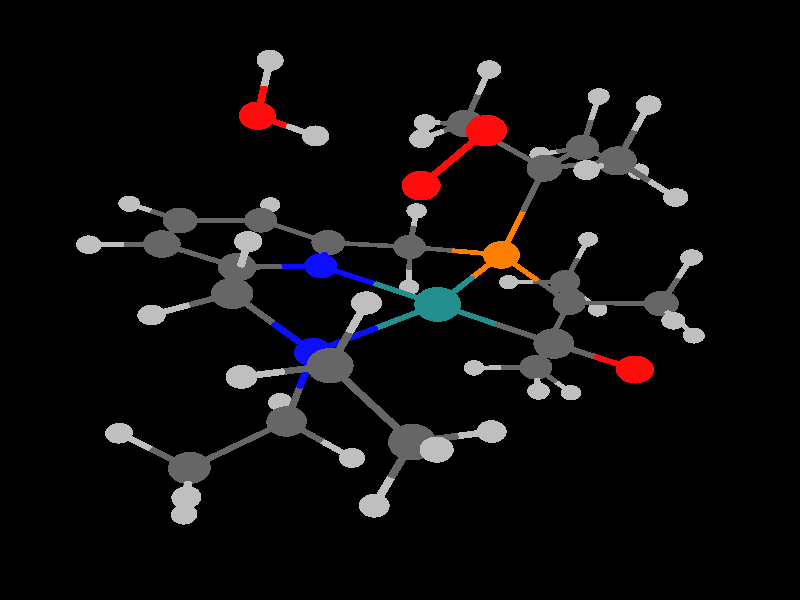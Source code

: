 global_settings {
	ambient_light rgb <0.200000002980232, 0.200000002980232, 0.200000002980232>
	max_trace_level 15
}

background { color rgb <0,0,0> }

camera {
	perspective
	location <-9.97603346582718, -6.95513161076954, 10.3947563458883>
	angle 40
	up <0.392558129232317, 0.566279790842281, 0.724724301826043>
	right <0.699010484791605, -0.695803294610568, 0.165051862638638> * 1
	direction <0.597731091148041, 0.441797435135947, -0.668978750770359> }

light_source {
	<13.0453603908138, -33.2414219745767, 72.2383102706387>
	color rgb <1, 1, 1>
	fade_distance 110.428504060863
	fade_power 0
	parallel
	point_at <-13.0453603908138, 33.2414219745767, -72.2383102706387>
}

light_source {
	<0.797726413521558, 64.8180648919516, 2.25142380438949>
	color rgb <0.300000011920929, 0.300000011920929, 0.300000011920929>
	fade_distance 110.428504060863
	fade_power 0
	parallel
	point_at <-0.797726413521558, -64.8180648919516, -2.25142380438949>
}

#default {
	finish {ambient .8 diffuse 1 specular 1 roughness .005 metallic 0.5}
}

union {
}
merge {
}
union {
cylinder {
	<2.52998, -1.86011, -3.2924>, 	<2.26490372174539, -1.6010181371198, -2.95173567126118>, 0.05
	pigment { rgbt <0.75, 0.75, 0.75, 0> }
}
cylinder {
	<2.26490372174539, -1.6010181371198, -2.95173567126118>, 	<1.94928, -1.29252, -2.54611>, 0.05
	pigment { rgbt <0.400000005960464, 0.400000005960464, 0.400000005960464, 0> }
}
cylinder {
	<1.50958, -0.42349, -3.06131>, 	<1.71027457074378, -0.820145908149799, -2.82615456937186>, 0.05
	pigment { rgbt <0.75, 0.75, 0.75, 0> }
}
cylinder {
	<1.71027457074378, -0.820145908149799, -2.82615456937186>, 	<1.94928, -1.29252, -2.54611>, 0.05
	pigment { rgbt <0.400000005960464, 0.400000005960464, 0.400000005960464, 0> }
}
cylinder {
	<-4.68761, -0.59238, -2.73744>, 	<-4.61147821585791, -0.513423280335556, -2.24747569852064>, 0.05
	pigment { rgbt <0.75, 0.75, 0.75, 0> }
}
cylinder {
	<-4.61147821585791, -0.513423280335556, -2.24747569852064>, 	<-4.52079, -0.41937, -1.66383>, 0.05
	pigment { rgbt <0.400000005960464, 0.400000005960464, 0.400000005960464, 0> }
}
cylinder {
	<4.57343, -0.67892, -2.7098>, 	<4.32775960266055, -0.397493234487082, -2.37219835043975>, 0.05
	pigment { rgbt <0.75, 0.75, 0.75, 0> }
}
cylinder {
	<4.32775960266055, -0.397493234487082, -2.37219835043975>, 	<4.03525, -0.06241, -1.97023>, 0.05
	pigment { rgbt <0.400000005960464, 0.400000005960464, 0.400000005960464, 0> }
}
cylinder {
	<1.94928, -1.29252, -2.54611>, 	<1.49926610166913, -1.63424937200487, -2.35201663303518>, 0.05
	pigment { rgbt <0.400000005960464, 0.400000005960464, 0.400000005960464, 0> }
}
cylinder {
	<1.49926610166913, -1.63424937200487, -2.35201663303518>, 	<1.12156, -1.92107, -2.18911>, 0.05
	pigment { rgbt <0.75, 0.75, 0.75, 0> }
}
cylinder {
	<1.94928, -1.29252, -2.54611>, 	<2.412625, -1.08632, -1.97137>, 0.05
	pigment { rgbt <0.400000005960464, 0.400000005960464, 0.400000005960464, 0> }
}
cylinder {
	<2.412625, -1.08632, -1.97137>, 	<2.87597, -0.88012, -1.39663>, 0.05
	pigment { rgbt <0.400000005960464, 0.400000005960464, 0.400000005960464, 0> }
}
cylinder {
	<3.69147, 0.84082, -2.49623>, 	<3.84836293609665, 0.428607519138473, -2.25617623193078>, 0.05
	pigment { rgbt <0.75, 0.75, 0.75, 0> }
}
cylinder {
	<3.84836293609665, 0.428607519138473, -2.25617623193078>, 	<4.03525, -0.06241, -1.97023>, 0.05
	pigment { rgbt <0.400000005960464, 0.400000005960464, 0.400000005960464, 0> }
}
cylinder {
	<1.63788, 1.51625, -2.10683>, 	<1.61934263128977, 1.61466557975685, -1.61351049464369>, 0.05
	pigment { rgbt <0.75, 0.75, 0.75, 0> }
}
cylinder {
	<1.61934263128977, 1.61466557975685, -1.61351049464369>, 	<1.59727, 1.73185, -1.02611>, 0.05
	pigment { rgbt <0.400000005960464, 0.400000005960464, 0.400000005960464, 0> }
}
cylinder {
	<4.03525, -0.06241, -1.97023>, 	<3.45561, -0.471265, -1.68343>, 0.05
	pigment { rgbt <0.400000005960464, 0.400000005960464, 0.400000005960464, 0> }
}
cylinder {
	<3.45561, -0.471265, -1.68343>, 	<2.87597, -0.88012, -1.39663>, 0.05
	pigment { rgbt <0.400000005960464, 0.400000005960464, 0.400000005960464, 0> }
}
cylinder {
	<4.03525, -0.06241, -1.97023>, 	<4.42976260025464, 0.102659944773671, -1.55483079881389>, 0.05
	pigment { rgbt <0.400000005960464, 0.400000005960464, 0.400000005960464, 0> }
}
cylinder {
	<4.42976260025464, 0.102659944773671, -1.55483079881389>, 	<4.76075, 0.24115, -1.20632>, 0.05
	pigment { rgbt <0.75, 0.75, 0.75, 0> }
}
cylinder {
	<-2.45837, 0.15802, -1.95382>, 	<-2.72186320458753, -0.175686941499032, -1.68591789851592>, 0.05
	pigment { rgbt <0.75, 0.75, 0.75, 0> }
}
cylinder {
	<-2.72186320458753, -0.175686941499032, -1.68591789851592>, 	<-3.03569, -0.57314, -1.36684>, 0.05
	pigment { rgbt <0.400000005960464, 0.400000005960464, 0.400000005960464, 0> }
}
cylinder {
	<-2.68453, -1.56443, -1.68426>, 	<-2.84476587305977, -1.11209995499082, -1.53941983931361>, 0.05
	pigment { rgbt <0.75, 0.75, 0.75, 0> }
}
cylinder {
	<-2.84476587305977, -1.11209995499082, -1.53941983931361>, 	<-3.03569, -0.57314, -1.36684>, 0.05
	pigment { rgbt <0.400000005960464, 0.400000005960464, 0.400000005960464, 0> }
}
cylinder {
	<-4.52079, -0.41937, -1.66383>, 	<-4.72549214812105, 0.12866789371473, -1.54012475273558>, 0.05
	pigment { rgbt <0.400000005960464, 0.400000005960464, 0.400000005960464, 0> }
}
cylinder {
	<-4.72549214812105, 0.12866789371473, -1.54012475273558>, 	<-4.89733, 0.58872, -1.43628>, 0.05
	pigment { rgbt <0.75, 0.75, 0.75, 0> }
}
cylinder {
	<-4.52079, -0.41937, -1.66383>, 	<-3.77824, -0.496255, -1.515335>, 0.05
	pigment { rgbt <0.400000005960464, 0.400000005960464, 0.400000005960464, 0> }
}
cylinder {
	<-3.77824, -0.496255, -1.515335>, 	<-3.03569, -0.57314, -1.36684>, 0.05
	pigment { rgbt <0.400000005960464, 0.400000005960464, 0.400000005960464, 0> }
}
cylinder {
	<-4.52079, -0.41937, -1.66383>, 	<-4.85493551432116, -0.814670058291597, -1.36454839273568>, 0.05
	pigment { rgbt <0.400000005960464, 0.400000005960464, 0.400000005960464, 0> }
}
cylinder {
	<-4.85493551432116, -0.814670058291597, -1.36454839273568>, 	<-5.13543, -1.1465, -1.11332>, 0.05
	pigment { rgbt <0.75, 0.75, 0.75, 0> }
}
cylinder {
	<3.92103, -2.76596, -1.48317>, 	<3.68951283395472, -2.48276937838407, -1.1372271704574>, 0.05
	pigment { rgbt <0.75, 0.75, 0.75, 0> }
}
cylinder {
	<3.68951283395472, -2.48276937838407, -1.1372271704574>, 	<3.41385, -2.14558, -0.72532>, 0.05
	pigment { rgbt <0.400000005960464, 0.400000005960464, 0.400000005960464, 0> }
}
cylinder {
	<2.87597, -0.88012, -1.39663>, 	<3.14491, -1.51285, -1.060975>, 0.05
	pigment { rgbt <0.400000005960464, 0.400000005960464, 0.400000005960464, 0> }
}
cylinder {
	<3.14491, -1.51285, -1.060975>, 	<3.41385, -2.14558, -0.72532>, 0.05
	pigment { rgbt <0.400000005960464, 0.400000005960464, 0.400000005960464, 0> }
}
cylinder {
	<2.87597, -0.88012, -1.39663>, 	<2.33520522753676, -0.407064855099566, -0.788274588848632>, 0.05
	pigment { rgbt <0.400000005960464, 0.400000005960464, 0.400000005960464, 0> }
}
cylinder {
	<2.33520522753676, -0.407064855099566, -0.788274588848632>, 	<1.78525, 0.07403, -0.16958>, 0.05
	pigment { rgbt <1, 0.5, 0, 0> }
}
cylinder {
	<-3.03569, -0.57314, -1.36684>, 	<-2.82322698700288, -0.486698608185385, -0.648959305855111>, 0.05
	pigment { rgbt <0.400000005960464, 0.400000005960464, 0.400000005960464, 0> }
}
cylinder {
	<-2.82322698700288, -0.486698608185385, -0.648959305855111>, 	<-2.61753, -0.40301, 0.04606>, 0.05
	pigment { rgbt <0.0500000007450581, 0.0500000007450581, 1, 0> }
}
cylinder {
	<0.80265, 4.37477, -1.23404>, 	<0.438153998614577, 4.07074594490195, -1.08600183017903>, 0.05
	pigment { rgbt <0.75, 0.75, 0.75, 0> }
}
cylinder {
	<0.438153998614577, 4.07074594490195, -1.08600183017903>, 	<0.00328, 3.70802, -0.90938>, 0.05
	pigment { rgbt <0.400000005960464, 0.400000005960464, 0.400000005960464, 0> }
}
cylinder {
	<1.59727, 1.73185, -1.02611>, 	<2.04523218088422, 2.11043409112372, -0.909060975502802>, 0.05
	pigment { rgbt <0.400000005960464, 0.400000005960464, 0.400000005960464, 0> }
}
cylinder {
	<2.04523218088422, 2.11043409112372, -0.909060975502802>, 	<2.42129, 2.42825, -0.8108>, 0.05
	pigment { rgbt <0.75, 0.75, 0.75, 0> }
}
cylinder {
	<1.59727, 1.73185, -1.02611>, 	<0.93153, 2.04237, -0.877755>, 0.05
	pigment { rgbt <0.400000005960464, 0.400000005960464, 0.400000005960464, 0> }
}
cylinder {
	<0.93153, 2.04237, -0.877755>, 	<0.26579, 2.35289, -0.7294>, 0.05
	pigment { rgbt <0.400000005960464, 0.400000005960464, 0.400000005960464, 0> }
}
cylinder {
	<1.59727, 1.73185, -1.02611>, 	<1.69045814838597, 0.910011633379994, -0.601498633168237>, 0.05
	pigment { rgbt <0.400000005960464, 0.400000005960464, 0.400000005960464, 0> }
}
cylinder {
	<1.69045814838597, 0.910011633379994, -0.601498633168237>, 	<1.78525, 0.07403, -0.16958>, 0.05
	pigment { rgbt <1, 0.5, 0, 0> }
}
cylinder {
	<0.00328, 3.70802, -0.90938>, 	<0.134535, 3.030455, -0.81939>, 0.05
	pigment { rgbt <0.400000005960464, 0.400000005960464, 0.400000005960464, 0> }
}
cylinder {
	<0.134535, 3.030455, -0.81939>, 	<0.26579, 2.35289, -0.7294>, 0.05
	pigment { rgbt <0.400000005960464, 0.400000005960464, 0.400000005960464, 0> }
}
cylinder {
	<0.00328, 3.70802, -0.90938>, 	<-0.64032, 3.947925, -0.79762>, 0.05
	pigment { rgbt <0.400000005960464, 0.400000005960464, 0.400000005960464, 0> }
}
cylinder {
	<-0.64032, 3.947925, -0.79762>, 	<-1.28392, 4.18783, -0.68586>, 0.05
	pigment { rgbt <0.400000005960464, 0.400000005960464, 0.400000005960464, 0> }
}
cylinder {
	<-1.50722, 5.2463, -0.83112>, 	<-1.40539008759114, 4.76361344654095, -0.764878114301339>, 0.05
	pigment { rgbt <0.75, 0.75, 0.75, 0> }
}
cylinder {
	<-1.40539008759114, 4.76361344654095, -0.764878114301339>, 	<-1.28392, 4.18783, -0.68586>, 0.05
	pigment { rgbt <0.400000005960464, 0.400000005960464, 0.400000005960464, 0> }
}
cylinder {
	<0.26579, 2.35289, -0.7294>, 	<-0.23011630164835, 1.92901827817281, -0.516375096339549>, 0.05
	pigment { rgbt <0.400000005960464, 0.400000005960464, 0.400000005960464, 0> }
}
cylinder {
	<-0.23011630164835, 1.92901827817281, -0.516375096339549>, 	<-0.70868, 1.51997, -0.3108>, 0.05
	pigment { rgbt <0.0500000007450581, 0.0500000007450581, 1, 0> }
}
cylinder {
	<3.41385, -2.14558, -0.72532>, 	<2.97691358182295, -2.47455181383989, -0.484979416893532>, 0.05
	pigment { rgbt <0.400000005960464, 0.400000005960464, 0.400000005960464, 0> }
}
cylinder {
	<2.97691358182295, -2.47455181383989, -0.484979416893532>, 	<2.61019, -2.75066, -0.28326>, 0.05
	pigment { rgbt <0.75, 0.75, 0.75, 0> }
}
cylinder {
	<3.41385, -2.14558, -0.72532>, 	<3.813587420797, -2.02225640612673, -0.29881706967436>, 0.05
	pigment { rgbt <0.400000005960464, 0.400000005960464, 0.400000005960464, 0> }
}
cylinder {
	<3.813587420797, -2.02225640612673, -0.29881706967436>, 	<4.14909, -1.91875, 0.05915>, 0.05
	pigment { rgbt <0.75, 0.75, 0.75, 0> }
}
cylinder {
	<-1.28392, 4.18783, -0.68586>, 	<-1.782055, 3.7497, -0.47892>, 0.05
	pigment { rgbt <0.400000005960464, 0.400000005960464, 0.400000005960464, 0> }
}
cylinder {
	<-1.782055, 3.7497, -0.47892>, 	<-2.28019, 3.31157, -0.27198>, 0.05
	pigment { rgbt <0.400000005960464, 0.400000005960464, 0.400000005960464, 0> }
}
cylinder {
	<-3.89956, -2.97309, -0.33567>, 	<-3.62793151722883, -2.88528697604028, 0.0775185533144663>, 0.05
	pigment { rgbt <0.75, 0.75, 0.75, 0> }
}
cylinder {
	<-3.62793151722883, -2.88528697604028, 0.0775185533144663>, 	<-3.30438, -2.7807, 0.56969>, 0.05
	pigment { rgbt <0.400000005960464, 0.400000005960464, 0.400000005960464, 0> }
}
cylinder {
	<-0.70868, 1.51997, -0.3108>, 	<-1.31789976307509, 1.74498437835114, -0.19274614575061>, 0.05
	pigment { rgbt <0.0500000007450581, 0.0500000007450581, 1, 0> }
}
cylinder {
	<-1.31789976307509, 1.74498437835114, -0.19274614575061>, 	<-1.94927, 1.97818, -0.0704>, 0.05
	pigment { rgbt <0.400000005960464, 0.400000005960464, 0.400000005960464, 0> }
}
cylinder {
	<-0.70868, 1.51997, -0.3108>, 	<-0.550820562834453, 0.535010423850402, -0.131857684136891>, 0.05
	pigment { rgbt <0.0500000007450581, 0.0500000007450581, 1, 0> }
}
cylinder {
	<-0.550820562834453, 0.535010423850402, -0.131857684136891>, 	<-0.3805, -0.5277, 0.06121>, 0.05
	pigment { rgbt <0.140000000596046, 0.560000002384186, 0.560000002384186, 0> }
}
cylinder {
	<-2.28019, 3.31157, -0.27198>, 	<-2.11473, 2.644875, -0.17119>, 0.05
	pigment { rgbt <0.400000005960464, 0.400000005960464, 0.400000005960464, 0> }
}
cylinder {
	<-2.11473, 2.644875, -0.17119>, 	<-1.94927, 1.97818, -0.0704>, 0.05
	pigment { rgbt <0.400000005960464, 0.400000005960464, 0.400000005960464, 0> }
}
cylinder {
	<-2.28019, 3.31157, -0.27198>, 	<-2.83111705475031, 3.50007797440397, -0.160650995404532>, 0.05
	pigment { rgbt <0.400000005960464, 0.400000005960464, 0.400000005960464, 0> }
}
cylinder {
	<-2.83111705475031, 3.50007797440397, -0.160650995404532>, 	<-3.29283, 3.65806, -0.06735>, 0.05
	pigment { rgbt <0.75, 0.75, 0.75, 0> }
}
cylinder {
	<1.78525, 0.07403, -0.16958>, 	<0.721544277102048, -0.221509025575151, -0.0562277461444681>, 0.05
	pigment { rgbt <1, 0.5, 0, 0> }
}
cylinder {
	<0.721544277102048, -0.221509025575151, -0.0562277461444681>, 	<-0.3805, -0.5277, 0.06121>, 0.05
	pigment { rgbt <0.140000000596046, 0.560000002384186, 0.560000002384186, 0> }
}
cylinder {
	<1.78525, 0.07403, -0.16958>, 	<2.24916615592013, 0.276395182723937, 0.640284109941392>, 0.05
	pigment { rgbt <1, 0.5, 0, 0> }
}
cylinder {
	<2.24916615592013, 0.276395182723937, 0.640284109941392>, 	<2.70531, 0.47537, 1.43658>, 0.05
	pigment { rgbt <0.400000005960464, 0.400000005960464, 0.400000005960464, 0> }
}
cylinder {
	<-1.94927, 1.97818, -0.0704>, 	<-2.41794, 1.47491, 0.2239>, 0.05
	pigment { rgbt <0.400000005960464, 0.400000005960464, 0.400000005960464, 0> }
}
cylinder {
	<-2.41794, 1.47491, 0.2239>, 	<-2.88661, 0.97164, 0.5182>, 0.05
	pigment { rgbt <0.400000005960464, 0.400000005960464, 0.400000005960464, 0> }
}
cylinder {
	<-2.61753, -0.40301, 0.04606>, 	<-1.53895209449595, -0.46312894299017, 0.0533645311276051>, 0.05
	pigment { rgbt <0.0500000007450581, 0.0500000007450581, 1, 0> }
}
cylinder {
	<-1.53895209449595, -0.46312894299017, 0.0533645311276051>, 	<-0.3805, -0.5277, 0.06121>, 0.05
	pigment { rgbt <0.140000000596046, 0.560000002384186, 0.560000002384186, 0> }
}
cylinder {
	<-2.61753, -0.40301, 0.04606>, 	<-2.74988556740144, 0.273155381033095, 0.278297095261314>, 0.05
	pigment { rgbt <0.0500000007450581, 0.0500000007450581, 1, 0> }
}
cylinder {
	<-2.74988556740144, 0.273155381033095, 0.278297095261314>, 	<-2.88661, 0.97164, 0.5182>, 0.05
	pigment { rgbt <0.400000005960464, 0.400000005960464, 0.400000005960464, 0> }
}
cylinder {
	<-2.61753, -0.40301, 0.04606>, 	<-2.95841094183844, -0.856673459639324, 0.506211885555465>, 0.05
	pigment { rgbt <0.0500000007450581, 0.0500000007450581, 1, 0> }
}
cylinder {
	<-2.95841094183844, -0.856673459639324, 0.506211885555465>, 	<-3.31049, -1.32524, 0.98148>, 0.05
	pigment { rgbt <0.400000005960464, 0.400000005960464, 0.400000005960464, 0> }
}
cylinder {
	<-0.3805, -0.5277, 0.06121>, 	<-0.187875423753884, -1.44512330209764, 0.177713268034258>, 0.05
	pigment { rgbt <0.140000000596046, 0.560000002384186, 0.560000002384186, 0> }
}
cylinder {
	<-0.187875423753884, -1.44512330209764, 0.177713268034258>, 	<-0.00667, -2.30816, 0.28731>, 0.05
	pigment { rgbt <0.400000005960464, 0.400000005960464, 0.400000005960464, 0> }
}
cylinder {
	<-0.00667, -2.30816, 0.28731>, 	<0.141501369449025, -2.88333338440824, 0.351743027046713>, 0.05
	pigment { rgbt <0.400000005960464, 0.400000005960464, 0.400000005960464, 0> }
}
cylinder {
	<0.141501369449025, -2.88333338440824, 0.351743027046713>, 	<0.28253, -3.43078, 0.41307>, 0.05
	pigment { rgbt <1, 0.0500000007450581, 0.0500000007450581, 0> }
}
cylinder {
	<-3.93622, 1.26491, 0.34843>, 	<-3.45709344407275, 1.13103794746926, 0.425926703918379>, 0.05
	pigment { rgbt <0.75, 0.75, 0.75, 0> }
}
cylinder {
	<-3.45709344407275, 1.13103794746926, 0.425926703918379>, 	<-2.88661, 0.97164, 0.5182>, 0.05
	pigment { rgbt <0.400000005960464, 0.400000005960464, 0.400000005960464, 0> }
}
cylinder {
	<-2.28529, -3.15197, 0.4032>, 	<-2.75025689112445, -2.98257548364936, 0.479162218943675>, 0.05
	pigment { rgbt <0.75, 0.75, 0.75, 0> }
}
cylinder {
	<-2.75025689112445, -2.98257548364936, 0.479162218943675>, 	<-3.30438, -2.7807, 0.56969>, 0.05
	pigment { rgbt <0.400000005960464, 0.400000005960464, 0.400000005960464, 0> }
}
cylinder {
	<-2.88661, 0.97164, 0.5182>, 	<-2.79386145079468, 0.975048354258102, 1.1094543342759>, 0.05
	pigment { rgbt <0.400000005960464, 0.400000005960464, 0.400000005960464, 0> }
}
cylinder {
	<-2.79386145079468, 0.975048354258102, 1.1094543342759>, 	<-2.71599, 0.97791, 1.60587>, 0.05
	pigment { rgbt <0.75, 0.75, 0.75, 0> }
}
cylinder {
	<4.34483, 1.63407, 0.54302>, 	<4.27145510165332, 1.25762883826571, 0.868122466996585>, 0.05
	pigment { rgbt <0.75, 0.75, 0.75, 0> }
}
cylinder {
	<4.27145510165332, 1.25762883826571, 0.868122466996585>, 	<4.18407, 0.80931, 1.2553>, 0.05
	pigment { rgbt <0.400000005960464, 0.400000005960464, 0.400000005960464, 0> }
}
cylinder {
	<-3.30438, -2.7807, 0.56969>, 	<-3.307435, -2.05297, 0.775585>, 0.05
	pigment { rgbt <0.400000005960464, 0.400000005960464, 0.400000005960464, 0> }
}
cylinder {
	<-3.307435, -2.05297, 0.775585>, 	<-3.31049, -1.32524, 0.98148>, 0.05
	pigment { rgbt <0.400000005960464, 0.400000005960464, 0.400000005960464, 0> }
}
cylinder {
	<-3.30438, -2.7807, 0.56969>, 	<-3.54398122844695, -3.10392490044502, 1.01192450931967>, 0.05
	pigment { rgbt <0.400000005960464, 0.400000005960464, 0.400000005960464, 0> }
}
cylinder {
	<-3.54398122844695, -3.10392490044502, 1.01192450931967>, 	<-3.74511, -3.37525, 1.38315>, 0.05
	pigment { rgbt <0.75, 0.75, 0.75, 0> }
}
cylinder {
	<4.77688, -0.05586, 0.92684>, 	<4.50636631262256, 0.338938210064506, 1.07672432340209>, 0.05
	pigment { rgbt <0.75, 0.75, 0.75, 0> }
}
cylinder {
	<4.50636631262256, 0.338938210064506, 1.07672432340209>, 	<4.18407, 0.80931, 1.2553>, 0.05
	pigment { rgbt <0.400000005960464, 0.400000005960464, 0.400000005960464, 0> }
}
cylinder {
	<-3.31049, -1.32524, 0.98148>, 	<-3.87803406408179, -1.13856345903787, 1.05294597617006>, 0.05
	pigment { rgbt <0.400000005960464, 0.400000005960464, 0.400000005960464, 0> }
}
cylinder {
	<-3.87803406408179, -1.13856345903787, 1.05294597617006>, 	<-4.35503, -0.98167, 1.11301>, 0.05
	pigment { rgbt <0.75, 0.75, 0.75, 0> }
}
cylinder {
	<-3.31049, -1.32524, 0.98148>, 	<-3.03055810112663, -1.25575038955547, 1.50509851274958>, 0.05
	pigment { rgbt <0.400000005960464, 0.400000005960464, 0.400000005960464, 0> }
}
cylinder {
	<-3.03055810112663, -1.25575038955547, 1.50509851274958>, 	<-2.79558, -1.19742, 1.94463>, 0.05
	pigment { rgbt <0.75, 0.75, 0.75, 0> }
}
cylinder {
	<4.18407, 0.80931, 1.2553>, 	<3.44469, 0.64234, 1.34594>, 0.05
	pigment { rgbt <0.400000005960464, 0.400000005960464, 0.400000005960464, 0> }
}
cylinder {
	<3.44469, 0.64234, 1.34594>, 	<2.70531, 0.47537, 1.43658>, 0.05
	pigment { rgbt <0.400000005960464, 0.400000005960464, 0.400000005960464, 0> }
}
cylinder {
	<4.18407, 0.80931, 1.2553>, 	<4.40685352524917, 0.986138886053733, 1.78299296395109>, 0.05
	pigment { rgbt <0.400000005960464, 0.400000005960464, 0.400000005960464, 0> }
}
cylinder {
	<4.40685352524917, 0.986138886053733, 1.78299296395109>, 	<4.59396, 1.13465, 2.22618>, 0.05
	pigment { rgbt <0.75, 0.75, 0.75, 0> }
}
cylinder {
	<2.70531, 0.47537, 1.43658>, 	<2.35237, 1.08343, 1.7416>, 0.05
	pigment { rgbt <0.400000005960464, 0.400000005960464, 0.400000005960464, 0> }
}
cylinder {
	<2.35237, 1.08343, 1.7416>, 	<1.99943, 1.69149, 2.04662>, 0.05
	pigment { rgbt <0.400000005960464, 0.400000005960464, 0.400000005960464, 0> }
}
cylinder {
	<2.70531, 0.47537, 1.43658>, 	<2.61893, -0.123045, 1.90734>, 0.05
	pigment { rgbt <0.400000005960464, 0.400000005960464, 0.400000005960464, 0> }
}
cylinder {
	<2.61893, -0.123045, 1.90734>, 	<2.53255, -0.72146, 2.3781>, 0.05
	pigment { rgbt <0.400000005960464, 0.400000005960464, 0.400000005960464, 0> }
}
cylinder {
	<2.22166, 2.61839, 1.49478>, 	<2.12023008171572, 2.19533554624623, 1.74665007202447>, 0.05
	pigment { rgbt <0.75, 0.75, 0.75, 0> }
}
cylinder {
	<2.12023008171572, 2.19533554624623, 1.74665007202447>, 	<1.99943, 1.69149, 2.04662>, 0.05
	pigment { rgbt <0.400000005960464, 0.400000005960464, 0.400000005960464, 0> }
}
cylinder {
	<2.93492, -1.65147, 1.95169>, 	<2.75130279778512, -1.2270699845121, 2.14627759648197>, 0.05
	pigment { rgbt <0.75, 0.75, 0.75, 0> }
}
cylinder {
	<2.75130279778512, -1.2270699845121, 2.14627759648197>, 	<2.53255, -0.72146, 2.3781>, 0.05
	pigment { rgbt <0.400000005960464, 0.400000005960464, 0.400000005960464, 0> }
}
cylinder {
	<1.99943, 1.69149, 2.04662>, 	<1.40684428189001, 1.62506537647353, 2.07791030927354>, 0.05
	pigment { rgbt <0.400000005960464, 0.400000005960464, 0.400000005960464, 0> }
}
cylinder {
	<1.40684428189001, 1.62506537647353, 2.07791030927354>, 	<0.90953, 1.56932, 2.10417>, 0.05
	pigment { rgbt <0.75, 0.75, 0.75, 0> }
}
cylinder {
	<1.99943, 1.69149, 2.04662>, 	<2.20091181176021, 1.76541032803525, 2.60619688322687>, 0.05
	pigment { rgbt <0.400000005960464, 0.400000005960464, 0.400000005960464, 0> }
}
cylinder {
	<2.20091181176021, 1.76541032803525, 2.60619688322687>, 	<2.37012, 1.82749, 3.07614>, 0.05
	pigment { rgbt <0.75, 0.75, 0.75, 0> }
}
cylinder {
	<2.53255, -0.72146, 2.3781>, 	<1.9586328947959, -0.807087381800587, 2.52289622336732>, 0.05
	pigment { rgbt <0.400000005960464, 0.400000005960464, 0.400000005960464, 0> }
}
cylinder {
	<1.9586328947959, -0.807087381800587, 2.52289622336732>, 	<1.47684, -0.87897, 2.64445>, 0.05
	pigment { rgbt <0.75, 0.75, 0.75, 0> }
}
cylinder {
	<2.53255, -0.72146, 2.3781>, 	<2.83286853573191, -0.610871252438021, 2.88508964823224>, 0.05
	pigment { rgbt <0.400000005960464, 0.400000005960464, 0.400000005960464, 0> }
}
cylinder {
	<2.83286853573191, -0.610871252438021, 2.88508964823224>, 	<3.0851, -0.51799, 3.3109>, 0.05
	pigment { rgbt <0.75, 0.75, 0.75, 0> }
}
cylinder {
	<-0.86337, -0.01282, 2.65519>, 	<-0.67239, -0.225455, 3.24194>, 0.05
	pigment { rgbt <1, 0.0500000007450581, 0.0500000007450581, 0> }
}
cylinder {
	<-0.67239, -0.225455, 3.24194>, 	<-0.48141, -0.43809, 3.82869>, 0.05
	pigment { rgbt <1, 0.0500000007450581, 0.0500000007450581, 0> }
}
cylinder {
	<-1.34785, 2.59762, 2.7304>, 	<-1.26856738997053, 2.0761219484802, 2.77445657225342>, 0.05
	pigment { rgbt <1, 0.0500000007450581, 0.0500000007450581, 0> }
}
cylinder {
	<-1.26856738997053, 2.0761219484802, 2.77445657225342>, 	<-1.19935, 1.62083, 2.81292>, 0.05
	pigment { rgbt <0.75, 0.75, 0.75, 0> }
}
cylinder {
	<-1.34785, 2.59762, 2.7304>, 	<-1.12593186260359, 2.78156226910249, 3.15762851830653>, 0.05
	pigment { rgbt <1, 0.0500000007450581, 0.0500000007450581, 0> }
}
cylinder {
	<-1.12593186260359, 2.78156226910249, 3.15762851830653>, 	<-0.93295, 2.94152, 3.52915>, 0.05
	pigment { rgbt <0.75, 0.75, 0.75, 0> }
}
sphere {
	<-3.74511, -3.37525, 1.38315>, 0.176
	pigment { rgbt <0.75, 0.75, 0.75,0> }
}
sphere {
	<-3.30438, -2.7807, 0.56969>, 0.272
	pigment { rgbt <0.400000005960464, 0.400000005960464, 0.400000005960464,0> }
}
sphere {
	<-3.89956, -2.97309, -0.33567>, 0.176
	pigment { rgbt <0.75, 0.75, 0.75,0> }
}
sphere {
	<-2.28529, -3.15197, 0.4032>, 0.176
	pigment { rgbt <0.75, 0.75, 0.75,0> }
}
sphere {
	<1.47684, -0.87897, 2.64445>, 0.176
	pigment { rgbt <0.75, 0.75, 0.75,0> }
}
sphere {
	<-0.86337, -0.01282, 2.65519>, 0.2432
	pigment { rgbt <1, 0.0500000007450581, 0.0500000007450581,0> }
}
sphere {
	<4.14909, -1.91875, 0.05915>, 0.176
	pigment { rgbt <0.75, 0.75, 0.75,0> }
}
sphere {
	<-0.48141, -0.43809, 3.82869>, 0.2432
	pigment { rgbt <1, 0.0500000007450581, 0.0500000007450581,0> }
}
sphere {
	<-3.31049, -1.32524, 0.98148>, 0.272
	pigment { rgbt <0.400000005960464, 0.400000005960464, 0.400000005960464,0> }
}
sphere {
	<3.0851, -0.51799, 3.3109>, 0.176
	pigment { rgbt <0.75, 0.75, 0.75,0> }
}
sphere {
	<-4.35503, -0.98167, 1.11301>, 0.176
	pigment { rgbt <0.75, 0.75, 0.75,0> }
}
sphere {
	<2.53255, -0.72146, 2.3781>, 0.272
	pigment { rgbt <0.400000005960464, 0.400000005960464, 0.400000005960464,0> }
}
sphere {
	<2.61019, -2.75066, -0.28326>, 0.176
	pigment { rgbt <0.75, 0.75, 0.75,0> }
}
sphere {
	<2.93492, -1.65147, 1.95169>, 0.176
	pigment { rgbt <0.75, 0.75, 0.75,0> }
}
sphere {
	<-2.79558, -1.19742, 1.94463>, 0.176
	pigment { rgbt <0.75, 0.75, 0.75,0> }
}
sphere {
	<3.41385, -2.14558, -0.72532>, 0.272
	pigment { rgbt <0.400000005960464, 0.400000005960464, 0.400000005960464,0> }
}
sphere {
	<3.92103, -2.76596, -1.48317>, 0.176
	pigment { rgbt <0.75, 0.75, 0.75,0> }
}
sphere {
	<-2.71599, 0.97791, 1.60587>, 0.176
	pigment { rgbt <0.75, 0.75, 0.75,0> }
}
sphere {
	<-0.3805, -0.5277, 0.06121>, 0.328
	pigment { rgbt <0.140000000596046, 0.560000002384186, 0.560000002384186,0> }
}
sphere {
	<0.90953, 1.56932, 2.10417>, 0.176
	pigment { rgbt <0.75, 0.75, 0.75,0> }
}
sphere {
	<-2.61753, -0.40301, 0.04606>, 0.248
	pigment { rgbt <0.0500000007450581, 0.0500000007450581, 1,0> }
}
sphere {
	<-2.88661, 0.97164, 0.5182>, 0.272
	pigment { rgbt <0.400000005960464, 0.400000005960464, 0.400000005960464,0> }
}
sphere {
	<2.70531, 0.47537, 1.43658>, 0.272
	pigment { rgbt <0.400000005960464, 0.400000005960464, 0.400000005960464,0> }
}
sphere {
	<2.37012, 1.82749, 3.07614>, 0.176
	pigment { rgbt <0.75, 0.75, 0.75,0> }
}
sphere {
	<4.76075, 0.24115, -1.20632>, 0.176
	pigment { rgbt <0.75, 0.75, 0.75,0> }
}
sphere {
	<1.99943, 1.69149, 2.04662>, 0.272
	pigment { rgbt <0.400000005960464, 0.400000005960464, 0.400000005960464,0> }
}
sphere {
	<2.87597, -0.88012, -1.39663>, 0.272
	pigment { rgbt <0.400000005960464, 0.400000005960464, 0.400000005960464,0> }
}
sphere {
	<1.78525, 0.07403, -0.16958>, 0.288
	pigment { rgbt <1, 0.5, 0,0> }
}
sphere {
	<-3.93622, 1.26491, 0.34843>, 0.176
	pigment { rgbt <0.75, 0.75, 0.75,0> }
}
sphere {
	<4.03525, -0.06241, -1.97023>, 0.272
	pigment { rgbt <0.400000005960464, 0.400000005960464, 0.400000005960464,0> }
}
sphere {
	<-2.68453, -1.56443, -1.68426>, 0.176
	pigment { rgbt <0.75, 0.75, 0.75,0> }
}
sphere {
	<-5.13543, -1.1465, -1.11332>, 0.176
	pigment { rgbt <0.75, 0.75, 0.75,0> }
}
sphere {
	<4.57343, -0.67892, -2.7098>, 0.176
	pigment { rgbt <0.75, 0.75, 0.75,0> }
}
sphere {
	<-3.03569, -0.57314, -1.36684>, 0.272
	pigment { rgbt <0.400000005960464, 0.400000005960464, 0.400000005960464,0> }
}
sphere {
	<4.59396, 1.13465, 2.22618>, 0.176
	pigment { rgbt <0.75, 0.75, 0.75,0> }
}
sphere {
	<-0.00667, -2.30816, 0.28731>, 0.272
	pigment { rgbt <0.400000005960464, 0.400000005960464, 0.400000005960464,0> }
}
sphere {
	<4.18407, 0.80931, 1.2553>, 0.272
	pigment { rgbt <0.400000005960464, 0.400000005960464, 0.400000005960464,0> }
}
sphere {
	<1.12156, -1.92107, -2.18911>, 0.176
	pigment { rgbt <0.75, 0.75, 0.75,0> }
}
sphere {
	<1.94928, -1.29252, -2.54611>, 0.272
	pigment { rgbt <0.400000005960464, 0.400000005960464, 0.400000005960464,0> }
}
sphere {
	<4.77688, -0.05586, 0.92684>, 0.176
	pigment { rgbt <0.75, 0.75, 0.75,0> }
}
sphere {
	<2.52998, -1.86011, -3.2924>, 0.176
	pigment { rgbt <0.75, 0.75, 0.75,0> }
}
sphere {
	<-1.94927, 1.97818, -0.0704>, 0.272
	pigment { rgbt <0.400000005960464, 0.400000005960464, 0.400000005960464,0> }
}
sphere {
	<-0.70868, 1.51997, -0.3108>, 0.248
	pigment { rgbt <0.0500000007450581, 0.0500000007450581, 1,0> }
}
sphere {
	<-4.52079, -0.41937, -1.66383>, 0.272
	pigment { rgbt <0.400000005960464, 0.400000005960464, 0.400000005960464,0> }
}
sphere {
	<2.22166, 2.61839, 1.49478>, 0.176
	pigment { rgbt <0.75, 0.75, 0.75,0> }
}
sphere {
	<-2.45837, 0.15802, -1.95382>, 0.176
	pigment { rgbt <0.75, 0.75, 0.75,0> }
}
sphere {
	<3.69147, 0.84082, -2.49623>, 0.176
	pigment { rgbt <0.75, 0.75, 0.75,0> }
}
sphere {
	<-4.89733, 0.58872, -1.43628>, 0.176
	pigment { rgbt <0.75, 0.75, 0.75,0> }
}
sphere {
	<1.59727, 1.73185, -1.02611>, 0.272
	pigment { rgbt <0.400000005960464, 0.400000005960464, 0.400000005960464,0> }
}
sphere {
	<-4.68761, -0.59238, -2.73744>, 0.176
	pigment { rgbt <0.75, 0.75, 0.75,0> }
}
sphere {
	<4.34483, 1.63407, 0.54302>, 0.176
	pigment { rgbt <0.75, 0.75, 0.75,0> }
}
sphere {
	<0.26579, 2.35289, -0.7294>, 0.272
	pigment { rgbt <0.400000005960464, 0.400000005960464, 0.400000005960464,0> }
}
sphere {
	<-2.28019, 3.31157, -0.27198>, 0.272
	pigment { rgbt <0.400000005960464, 0.400000005960464, 0.400000005960464,0> }
}
sphere {
	<1.50958, -0.42349, -3.06131>, 0.176
	pigment { rgbt <0.75, 0.75, 0.75,0> }
}
sphere {
	<-3.29283, 3.65806, -0.06735>, 0.176
	pigment { rgbt <0.75, 0.75, 0.75,0> }
}
sphere {
	<1.63788, 1.51625, -2.10683>, 0.176
	pigment { rgbt <0.75, 0.75, 0.75,0> }
}
sphere {
	<2.42129, 2.42825, -0.8108>, 0.176
	pigment { rgbt <0.75, 0.75, 0.75,0> }
}
sphere {
	<0.00328, 3.70802, -0.90938>, 0.272
	pigment { rgbt <0.400000005960464, 0.400000005960464, 0.400000005960464,0> }
}
sphere {
	<-1.28392, 4.18783, -0.68586>, 0.272
	pigment { rgbt <0.400000005960464, 0.400000005960464, 0.400000005960464,0> }
}
sphere {
	<0.80265, 4.37477, -1.23404>, 0.176
	pigment { rgbt <0.75, 0.75, 0.75,0> }
}
sphere {
	<-1.50722, 5.2463, -0.83112>, 0.176
	pigment { rgbt <0.75, 0.75, 0.75,0> }
}
sphere {
	<0.28253, -3.43078, 0.41307>, 0.2432
	pigment { rgbt <1, 0.0500000007450581, 0.0500000007450581,0> }
}
sphere {
	<-1.34785, 2.59762, 2.7304>, 0.2432
	pigment { rgbt <1, 0.0500000007450581, 0.0500000007450581,0> }
}
sphere {
	<-1.19935, 1.62083, 2.81292>, 0.176
	pigment { rgbt <0.75, 0.75, 0.75,0> }
}
sphere {
	<-0.93295, 2.94152, 3.52915>, 0.176
	pigment { rgbt <0.75, 0.75, 0.75,0> }
}
}
merge {
}
